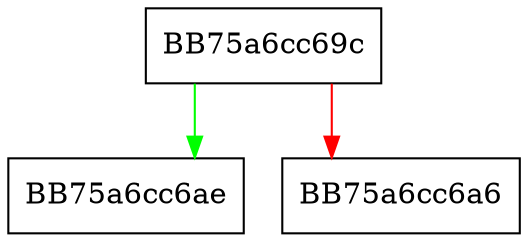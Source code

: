 digraph get_SMS_level {
  node [shape="box"];
  graph [splines=ortho];
  BB75a6cc69c -> BB75a6cc6ae [color="green"];
  BB75a6cc69c -> BB75a6cc6a6 [color="red"];
}